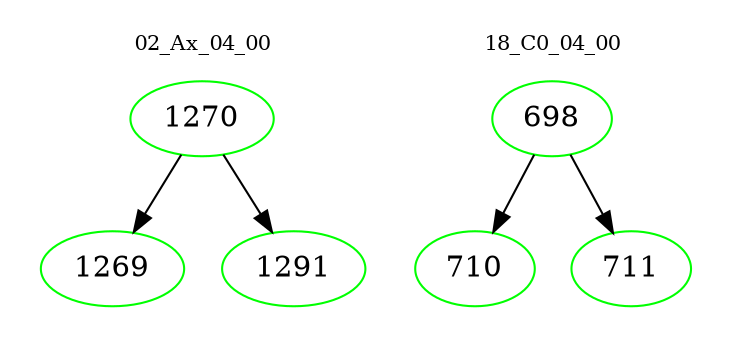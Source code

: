 digraph{
subgraph cluster_0 {
color = white
label = "02_Ax_04_00";
fontsize=10;
T0_1270 [label="1270", color="green"]
T0_1270 -> T0_1269 [color="black"]
T0_1269 [label="1269", color="green"]
T0_1270 -> T0_1291 [color="black"]
T0_1291 [label="1291", color="green"]
}
subgraph cluster_1 {
color = white
label = "18_C0_04_00";
fontsize=10;
T1_698 [label="698", color="green"]
T1_698 -> T1_710 [color="black"]
T1_710 [label="710", color="green"]
T1_698 -> T1_711 [color="black"]
T1_711 [label="711", color="green"]
}
}
